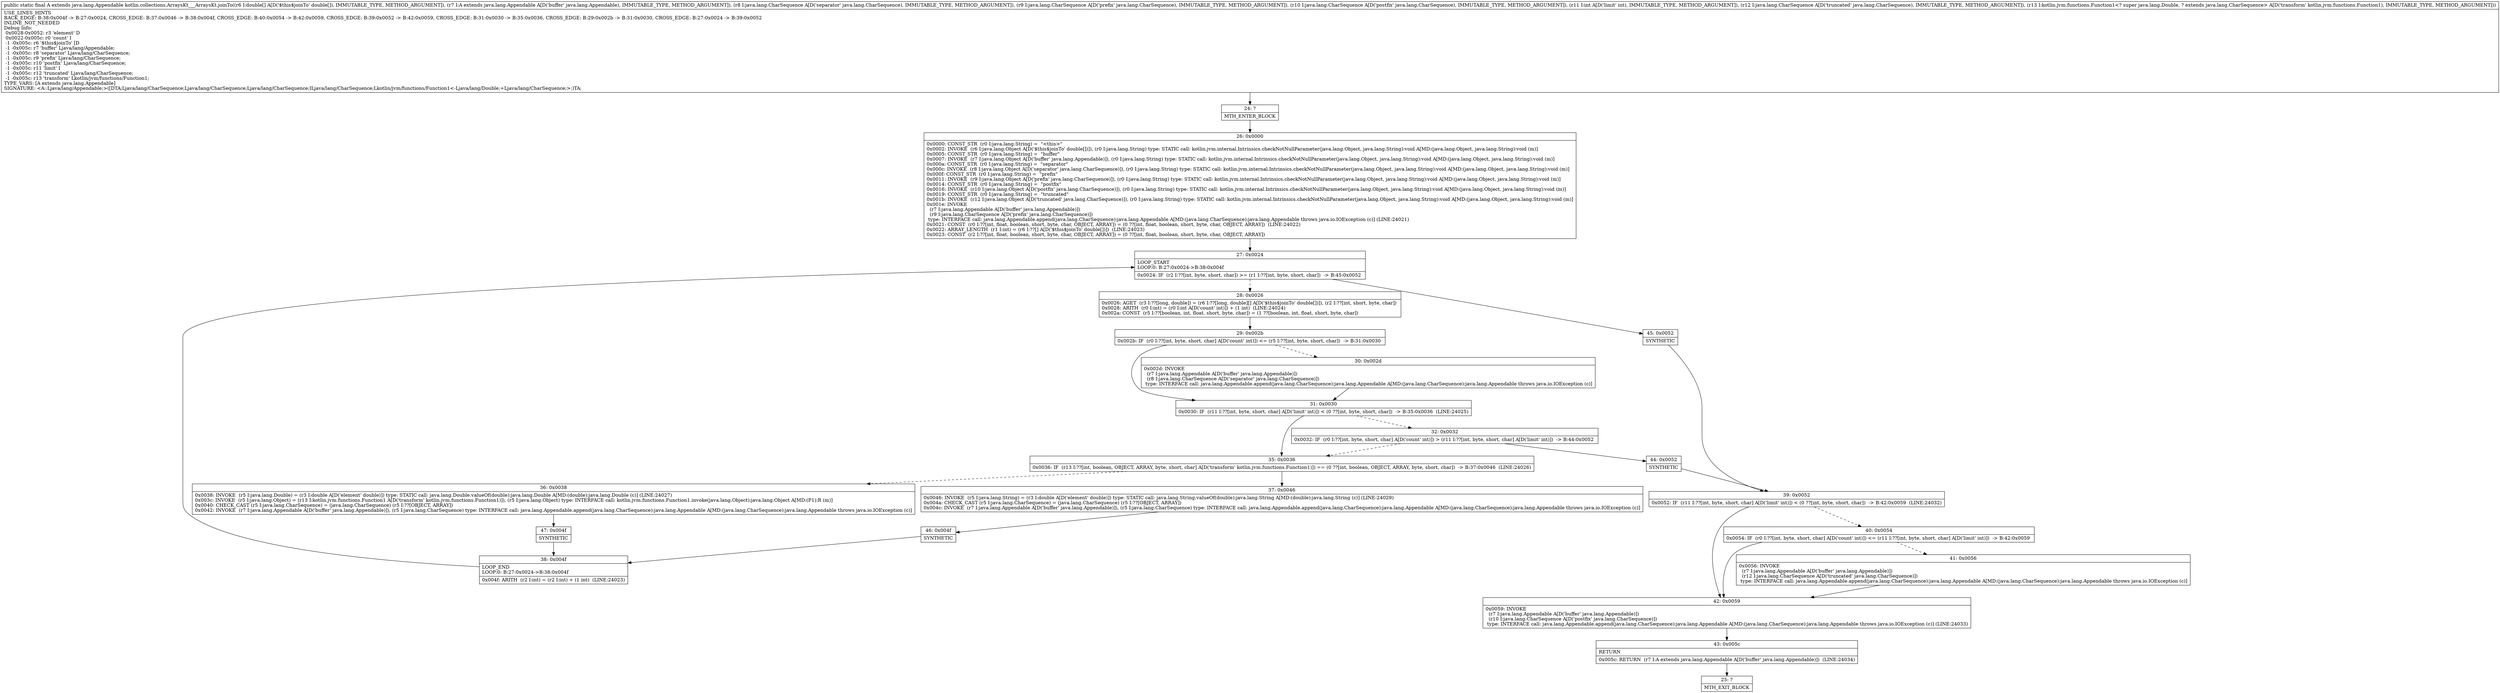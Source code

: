 digraph "CFG forkotlin.collections.ArraysKt___ArraysKt.joinTo([DLjava\/lang\/Appendable;Ljava\/lang\/CharSequence;Ljava\/lang\/CharSequence;Ljava\/lang\/CharSequence;ILjava\/lang\/CharSequence;Lkotlin\/jvm\/functions\/Function1;)Ljava\/lang\/Appendable;" {
Node_24 [shape=record,label="{24\:\ ?|MTH_ENTER_BLOCK\l}"];
Node_26 [shape=record,label="{26\:\ 0x0000|0x0000: CONST_STR  (r0 I:java.lang.String) =  \"\<this\>\" \l0x0002: INVOKE  (r6 I:java.lang.Object A[D('$this$joinTo' double[])]), (r0 I:java.lang.String) type: STATIC call: kotlin.jvm.internal.Intrinsics.checkNotNullParameter(java.lang.Object, java.lang.String):void A[MD:(java.lang.Object, java.lang.String):void (m)]\l0x0005: CONST_STR  (r0 I:java.lang.String) =  \"buffer\" \l0x0007: INVOKE  (r7 I:java.lang.Object A[D('buffer' java.lang.Appendable)]), (r0 I:java.lang.String) type: STATIC call: kotlin.jvm.internal.Intrinsics.checkNotNullParameter(java.lang.Object, java.lang.String):void A[MD:(java.lang.Object, java.lang.String):void (m)]\l0x000a: CONST_STR  (r0 I:java.lang.String) =  \"separator\" \l0x000c: INVOKE  (r8 I:java.lang.Object A[D('separator' java.lang.CharSequence)]), (r0 I:java.lang.String) type: STATIC call: kotlin.jvm.internal.Intrinsics.checkNotNullParameter(java.lang.Object, java.lang.String):void A[MD:(java.lang.Object, java.lang.String):void (m)]\l0x000f: CONST_STR  (r0 I:java.lang.String) =  \"prefix\" \l0x0011: INVOKE  (r9 I:java.lang.Object A[D('prefix' java.lang.CharSequence)]), (r0 I:java.lang.String) type: STATIC call: kotlin.jvm.internal.Intrinsics.checkNotNullParameter(java.lang.Object, java.lang.String):void A[MD:(java.lang.Object, java.lang.String):void (m)]\l0x0014: CONST_STR  (r0 I:java.lang.String) =  \"postfix\" \l0x0016: INVOKE  (r10 I:java.lang.Object A[D('postfix' java.lang.CharSequence)]), (r0 I:java.lang.String) type: STATIC call: kotlin.jvm.internal.Intrinsics.checkNotNullParameter(java.lang.Object, java.lang.String):void A[MD:(java.lang.Object, java.lang.String):void (m)]\l0x0019: CONST_STR  (r0 I:java.lang.String) =  \"truncated\" \l0x001b: INVOKE  (r12 I:java.lang.Object A[D('truncated' java.lang.CharSequence)]), (r0 I:java.lang.String) type: STATIC call: kotlin.jvm.internal.Intrinsics.checkNotNullParameter(java.lang.Object, java.lang.String):void A[MD:(java.lang.Object, java.lang.String):void (m)]\l0x001e: INVOKE  \l  (r7 I:java.lang.Appendable A[D('buffer' java.lang.Appendable)])\l  (r9 I:java.lang.CharSequence A[D('prefix' java.lang.CharSequence)])\l type: INTERFACE call: java.lang.Appendable.append(java.lang.CharSequence):java.lang.Appendable A[MD:(java.lang.CharSequence):java.lang.Appendable throws java.io.IOException (c)] (LINE:24021)\l0x0021: CONST  (r0 I:??[int, float, boolean, short, byte, char, OBJECT, ARRAY]) = (0 ??[int, float, boolean, short, byte, char, OBJECT, ARRAY])  (LINE:24022)\l0x0022: ARRAY_LENGTH  (r1 I:int) = (r6 I:??[] A[D('$this$joinTo' double[])])  (LINE:24023)\l0x0023: CONST  (r2 I:??[int, float, boolean, short, byte, char, OBJECT, ARRAY]) = (0 ??[int, float, boolean, short, byte, char, OBJECT, ARRAY]) \l}"];
Node_27 [shape=record,label="{27\:\ 0x0024|LOOP_START\lLOOP:0: B:27:0x0024\-\>B:38:0x004f\l|0x0024: IF  (r2 I:??[int, byte, short, char]) \>= (r1 I:??[int, byte, short, char])  \-\> B:45:0x0052 \l}"];
Node_28 [shape=record,label="{28\:\ 0x0026|0x0026: AGET  (r3 I:??[long, double]) = (r6 I:??[long, double][] A[D('$this$joinTo' double[])]), (r2 I:??[int, short, byte, char]) \l0x0028: ARITH  (r0 I:int) = (r0 I:int A[D('count' int)]) + (1 int)  (LINE:24024)\l0x002a: CONST  (r5 I:??[boolean, int, float, short, byte, char]) = (1 ??[boolean, int, float, short, byte, char]) \l}"];
Node_29 [shape=record,label="{29\:\ 0x002b|0x002b: IF  (r0 I:??[int, byte, short, char] A[D('count' int)]) \<= (r5 I:??[int, byte, short, char])  \-\> B:31:0x0030 \l}"];
Node_30 [shape=record,label="{30\:\ 0x002d|0x002d: INVOKE  \l  (r7 I:java.lang.Appendable A[D('buffer' java.lang.Appendable)])\l  (r8 I:java.lang.CharSequence A[D('separator' java.lang.CharSequence)])\l type: INTERFACE call: java.lang.Appendable.append(java.lang.CharSequence):java.lang.Appendable A[MD:(java.lang.CharSequence):java.lang.Appendable throws java.io.IOException (c)]\l}"];
Node_31 [shape=record,label="{31\:\ 0x0030|0x0030: IF  (r11 I:??[int, byte, short, char] A[D('limit' int)]) \< (0 ??[int, byte, short, char])  \-\> B:35:0x0036  (LINE:24025)\l}"];
Node_32 [shape=record,label="{32\:\ 0x0032|0x0032: IF  (r0 I:??[int, byte, short, char] A[D('count' int)]) \> (r11 I:??[int, byte, short, char] A[D('limit' int)])  \-\> B:44:0x0052 \l}"];
Node_44 [shape=record,label="{44\:\ 0x0052|SYNTHETIC\l}"];
Node_39 [shape=record,label="{39\:\ 0x0052|0x0052: IF  (r11 I:??[int, byte, short, char] A[D('limit' int)]) \< (0 ??[int, byte, short, char])  \-\> B:42:0x0059  (LINE:24032)\l}"];
Node_40 [shape=record,label="{40\:\ 0x0054|0x0054: IF  (r0 I:??[int, byte, short, char] A[D('count' int)]) \<= (r11 I:??[int, byte, short, char] A[D('limit' int)])  \-\> B:42:0x0059 \l}"];
Node_41 [shape=record,label="{41\:\ 0x0056|0x0056: INVOKE  \l  (r7 I:java.lang.Appendable A[D('buffer' java.lang.Appendable)])\l  (r12 I:java.lang.CharSequence A[D('truncated' java.lang.CharSequence)])\l type: INTERFACE call: java.lang.Appendable.append(java.lang.CharSequence):java.lang.Appendable A[MD:(java.lang.CharSequence):java.lang.Appendable throws java.io.IOException (c)]\l}"];
Node_42 [shape=record,label="{42\:\ 0x0059|0x0059: INVOKE  \l  (r7 I:java.lang.Appendable A[D('buffer' java.lang.Appendable)])\l  (r10 I:java.lang.CharSequence A[D('postfix' java.lang.CharSequence)])\l type: INTERFACE call: java.lang.Appendable.append(java.lang.CharSequence):java.lang.Appendable A[MD:(java.lang.CharSequence):java.lang.Appendable throws java.io.IOException (c)] (LINE:24033)\l}"];
Node_43 [shape=record,label="{43\:\ 0x005c|RETURN\l|0x005c: RETURN  (r7 I:A extends java.lang.Appendable A[D('buffer' java.lang.Appendable)])  (LINE:24034)\l}"];
Node_25 [shape=record,label="{25\:\ ?|MTH_EXIT_BLOCK\l}"];
Node_35 [shape=record,label="{35\:\ 0x0036|0x0036: IF  (r13 I:??[int, boolean, OBJECT, ARRAY, byte, short, char] A[D('transform' kotlin.jvm.functions.Function1)]) == (0 ??[int, boolean, OBJECT, ARRAY, byte, short, char])  \-\> B:37:0x0046  (LINE:24026)\l}"];
Node_36 [shape=record,label="{36\:\ 0x0038|0x0038: INVOKE  (r5 I:java.lang.Double) = (r3 I:double A[D('element' double)]) type: STATIC call: java.lang.Double.valueOf(double):java.lang.Double A[MD:(double):java.lang.Double (c)] (LINE:24027)\l0x003c: INVOKE  (r5 I:java.lang.Object) = (r13 I:kotlin.jvm.functions.Function1 A[D('transform' kotlin.jvm.functions.Function1)]), (r5 I:java.lang.Object) type: INTERFACE call: kotlin.jvm.functions.Function1.invoke(java.lang.Object):java.lang.Object A[MD:(P1):R (m)]\l0x0040: CHECK_CAST (r5 I:java.lang.CharSequence) = (java.lang.CharSequence) (r5 I:??[OBJECT, ARRAY]) \l0x0042: INVOKE  (r7 I:java.lang.Appendable A[D('buffer' java.lang.Appendable)]), (r5 I:java.lang.CharSequence) type: INTERFACE call: java.lang.Appendable.append(java.lang.CharSequence):java.lang.Appendable A[MD:(java.lang.CharSequence):java.lang.Appendable throws java.io.IOException (c)]\l}"];
Node_47 [shape=record,label="{47\:\ 0x004f|SYNTHETIC\l}"];
Node_38 [shape=record,label="{38\:\ 0x004f|LOOP_END\lLOOP:0: B:27:0x0024\-\>B:38:0x004f\l|0x004f: ARITH  (r2 I:int) = (r2 I:int) + (1 int)  (LINE:24023)\l}"];
Node_37 [shape=record,label="{37\:\ 0x0046|0x0046: INVOKE  (r5 I:java.lang.String) = (r3 I:double A[D('element' double)]) type: STATIC call: java.lang.String.valueOf(double):java.lang.String A[MD:(double):java.lang.String (c)] (LINE:24029)\l0x004a: CHECK_CAST (r5 I:java.lang.CharSequence) = (java.lang.CharSequence) (r5 I:??[OBJECT, ARRAY]) \l0x004c: INVOKE  (r7 I:java.lang.Appendable A[D('buffer' java.lang.Appendable)]), (r5 I:java.lang.CharSequence) type: INTERFACE call: java.lang.Appendable.append(java.lang.CharSequence):java.lang.Appendable A[MD:(java.lang.CharSequence):java.lang.Appendable throws java.io.IOException (c)]\l}"];
Node_46 [shape=record,label="{46\:\ 0x004f|SYNTHETIC\l}"];
Node_45 [shape=record,label="{45\:\ 0x0052|SYNTHETIC\l}"];
MethodNode[shape=record,label="{public static final A extends java.lang.Appendable kotlin.collections.ArraysKt___ArraysKt.joinTo((r6 I:double[] A[D('$this$joinTo' double[]), IMMUTABLE_TYPE, METHOD_ARGUMENT]), (r7 I:A extends java.lang.Appendable A[D('buffer' java.lang.Appendable), IMMUTABLE_TYPE, METHOD_ARGUMENT]), (r8 I:java.lang.CharSequence A[D('separator' java.lang.CharSequence), IMMUTABLE_TYPE, METHOD_ARGUMENT]), (r9 I:java.lang.CharSequence A[D('prefix' java.lang.CharSequence), IMMUTABLE_TYPE, METHOD_ARGUMENT]), (r10 I:java.lang.CharSequence A[D('postfix' java.lang.CharSequence), IMMUTABLE_TYPE, METHOD_ARGUMENT]), (r11 I:int A[D('limit' int), IMMUTABLE_TYPE, METHOD_ARGUMENT]), (r12 I:java.lang.CharSequence A[D('truncated' java.lang.CharSequence), IMMUTABLE_TYPE, METHOD_ARGUMENT]), (r13 I:kotlin.jvm.functions.Function1\<? super java.lang.Double, ? extends java.lang.CharSequence\> A[D('transform' kotlin.jvm.functions.Function1), IMMUTABLE_TYPE, METHOD_ARGUMENT]))  | USE_LINES_HINTS\lBACK_EDGE: B:38:0x004f \-\> B:27:0x0024, CROSS_EDGE: B:37:0x0046 \-\> B:38:0x004f, CROSS_EDGE: B:40:0x0054 \-\> B:42:0x0059, CROSS_EDGE: B:39:0x0052 \-\> B:42:0x0059, CROSS_EDGE: B:31:0x0030 \-\> B:35:0x0036, CROSS_EDGE: B:29:0x002b \-\> B:31:0x0030, CROSS_EDGE: B:27:0x0024 \-\> B:39:0x0052\lINLINE_NOT_NEEDED\lDebug Info:\l  0x0028\-0x0052: r3 'element' D\l  0x0022\-0x005c: r0 'count' I\l  \-1 \-0x005c: r6 '$this$joinTo' [D\l  \-1 \-0x005c: r7 'buffer' Ljava\/lang\/Appendable;\l  \-1 \-0x005c: r8 'separator' Ljava\/lang\/CharSequence;\l  \-1 \-0x005c: r9 'prefix' Ljava\/lang\/CharSequence;\l  \-1 \-0x005c: r10 'postfix' Ljava\/lang\/CharSequence;\l  \-1 \-0x005c: r11 'limit' I\l  \-1 \-0x005c: r12 'truncated' Ljava\/lang\/CharSequence;\l  \-1 \-0x005c: r13 'transform' Lkotlin\/jvm\/functions\/Function1;\lTYPE_VARS: [A extends java.lang.Appendable]\lSIGNATURE: \<A::Ljava\/lang\/Appendable;\>([DTA;Ljava\/lang\/CharSequence;Ljava\/lang\/CharSequence;Ljava\/lang\/CharSequence;ILjava\/lang\/CharSequence;Lkotlin\/jvm\/functions\/Function1\<\-Ljava\/lang\/Double;+Ljava\/lang\/CharSequence;\>;)TA;\l}"];
MethodNode -> Node_24;Node_24 -> Node_26;
Node_26 -> Node_27;
Node_27 -> Node_28[style=dashed];
Node_27 -> Node_45;
Node_28 -> Node_29;
Node_29 -> Node_30[style=dashed];
Node_29 -> Node_31;
Node_30 -> Node_31;
Node_31 -> Node_32[style=dashed];
Node_31 -> Node_35;
Node_32 -> Node_35[style=dashed];
Node_32 -> Node_44;
Node_44 -> Node_39;
Node_39 -> Node_40[style=dashed];
Node_39 -> Node_42;
Node_40 -> Node_41[style=dashed];
Node_40 -> Node_42;
Node_41 -> Node_42;
Node_42 -> Node_43;
Node_43 -> Node_25;
Node_35 -> Node_36[style=dashed];
Node_35 -> Node_37;
Node_36 -> Node_47;
Node_47 -> Node_38;
Node_38 -> Node_27;
Node_37 -> Node_46;
Node_46 -> Node_38;
Node_45 -> Node_39;
}

